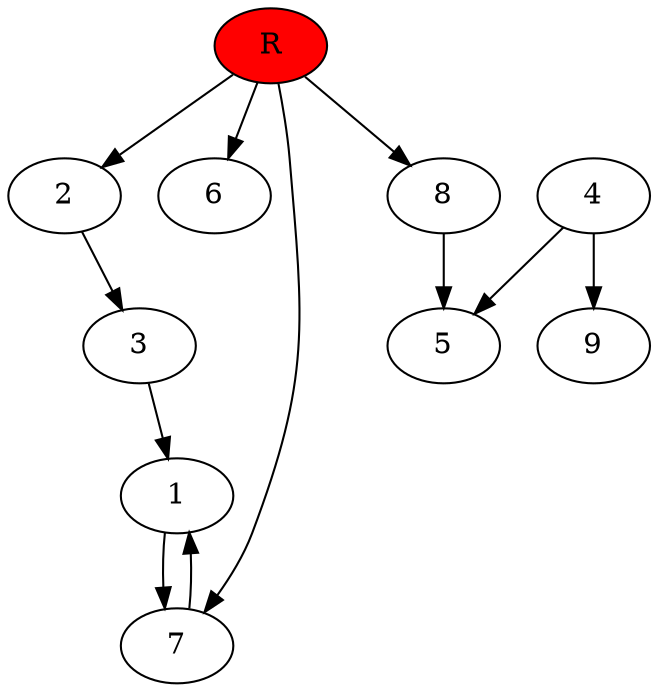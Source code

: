 digraph prb40271 {
	1
	2
	3
	4
	5
	6
	7
	8
	R [fillcolor="#ff0000" style=filled]
	1 -> 7
	2 -> 3
	3 -> 1
	4 -> 5
	4 -> 9
	7 -> 1
	8 -> 5
	R -> 2
	R -> 6
	R -> 7
	R -> 8
}
